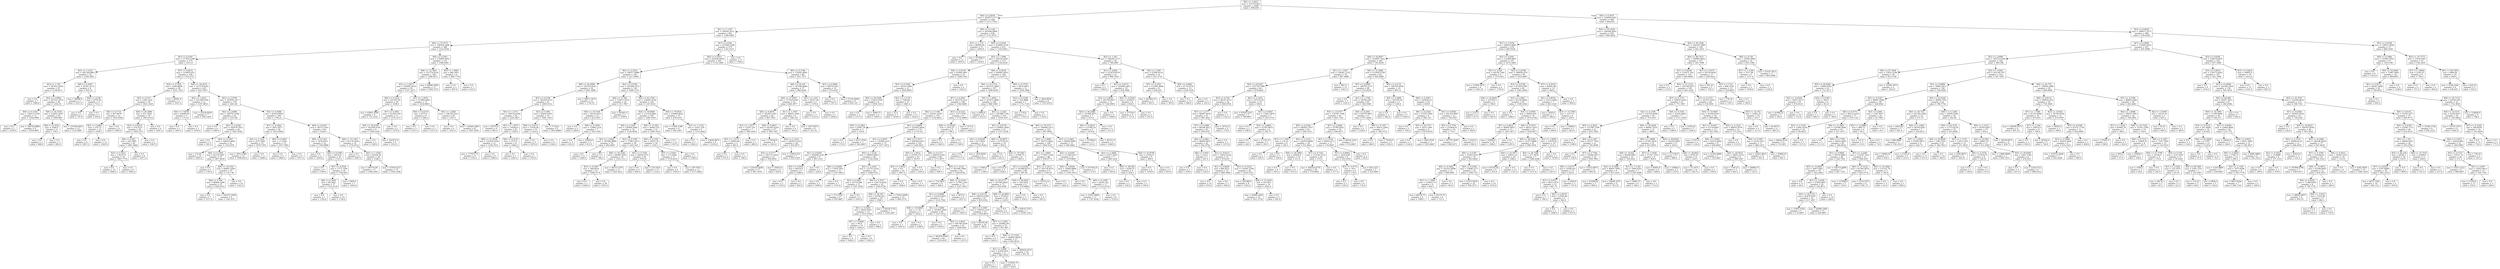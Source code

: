 digraph Tree {
node [shape=box] ;
0 [label="X[5] <= 1.8421\nmse = 332733.924\nsamples = 2000\nvalue = 996.658"] ;
1 [label="X[6] <= 0.4828\nmse = 265957.1177\nsamples = 1091\nvalue = 1273.7764"] ;
0 -> 1 [labeldistance=2.5, labelangle=45, headlabel="True"] ;
2 [label="X[1] <= 1.1197\nmse = 244591.8511\nsamples = 661\nvalue = 1366.0469"] ;
1 -> 2 ;
3 [label="X[4] <= 37.0175\nmse = 196556.3406\nsamples = 388\nvalue = 1523.4536"] ;
2 -> 3 ;
4 [label="X[3] <= 0.5281\nmse = 177952.5309\nsamples = 275\nvalue = 1611.6"] ;
3 -> 4 ;
5 [label="X[2] <= 2.1432\nmse = 281148.6863\nsamples = 55\nvalue = 1248.5091"] ;
4 -> 5 ;
6 [label="X[5] <= 1.195\nmse = 287912.0416\nsamples = 47\nvalue = 1318.8511"] ;
5 -> 6 ;
7 [label="mse = 0.0\nsamples = 7\nvalue = 1984.0"] ;
6 -> 7 ;
8 [label="X[2] <= 2.0994\nmse = 247323.3975\nsamples = 40\nvalue = 1202.45"] ;
6 -> 8 ;
9 [label="X[0] <= 0.1303\nmse = 158213.3554\nsamples = 11\nvalue = 1554.0909"] ;
8 -> 9 ;
10 [label="mse = 0.0\nsamples = 2\nvalue = 1259.0"] ;
9 -> 10 ;
11 [label="mse = 169720.8889\nsamples = 9\nvalue = 1619.6667"] ;
9 -> 11 ;
12 [label="X[8] <= 34.3559\nmse = 216431.0297\nsamples = 29\nvalue = 1069.069"] ;
8 -> 12 ;
13 [label="X[6] <= 0.2524\nmse = 3249.0\nsamples = 6\nvalue = 745.0"] ;
12 -> 13 ;
14 [label="mse = 0.0\nsamples = 3\nvalue = 688.0"] ;
13 -> 14 ;
15 [label="mse = 0.0\nsamples = 3\nvalue = 802.0"] ;
13 -> 15 ;
16 [label="mse = 237500.0643\nsamples = 23\nvalue = 1153.6087"] ;
12 -> 16 ;
17 [label="X[6] <= 0.2067\nmse = 41561.4375\nsamples = 8\nvalue = 835.25"] ;
5 -> 17 ;
18 [label="mse = 38088.0\nsamples = 3\nvalue = 1037.0"] ;
17 -> 18 ;
19 [label="X[4] <= 22.94\nmse = 4570.56\nsamples = 5\nvalue = 714.2"] ;
17 -> 19 ;
20 [label="mse = 0.0\nsamples = 2\nvalue = 797.0"] ;
19 -> 20 ;
21 [label="mse = 0.0\nsamples = 3\nvalue = 659.0"] ;
19 -> 21 ;
22 [label="X[7] <= 0.8475\nmse = 110955.052\nsamples = 220\nvalue = 1702.3727"] ;
4 -> 22 ;
23 [label="X[4] <= 27.855\nmse = 5269.8894\nsamples = 58\nvalue = 1912.7241"] ;
22 -> 23 ;
24 [label="X[3] <= 0.533\nmse = 1290.1224\nsamples = 56\nvalue = 1923.1429"] ;
23 -> 24 ;
25 [label="X[0] <= 0.1733\nmse = 807.8678\nsamples = 22\nvalue = 1953.6364"] ;
24 -> 25 ;
26 [label="X[2] <= 2.0961\nmse = 270.75\nsamples = 16\nvalue = 1938.5"] ;
25 -> 26 ;
27 [label="mse = 0.0\nsamples = 4\nvalue = 1967.0"] ;
26 -> 27 ;
28 [label="mse = 0.0\nsamples = 12\nvalue = 1929.0"] ;
26 -> 28 ;
29 [label="mse = 0.0\nsamples = 6\nvalue = 1994.0"] ;
25 -> 29 ;
30 [label="X[8] <= 28.3696\nmse = 611.1834\nsamples = 34\nvalue = 1903.4118"] ;
24 -> 30 ;
31 [label="X[3] <= 0.6219\nmse = 374.5153\nsamples = 28\nvalue = 1895.3571"] ;
30 -> 31 ;
32 [label="X[0] <= 0.261\nmse = 182.3905\nsamples = 26\nvalue = 1891.3846"] ;
31 -> 32 ;
33 [label="X[3] <= 0.5411\nmse = 130.6173\nsamples = 18\nvalue = 1897.7778"] ;
32 -> 33 ;
34 [label="mse = 0.0\nsamples = 10\nvalue = 1908.0"] ;
33 -> 34 ;
35 [label="mse = 0.0\nsamples = 8\nvalue = 1885.0"] ;
33 -> 35 ;
36 [label="mse = 0.0\nsamples = 8\nvalue = 1877.0"] ;
32 -> 36 ;
37 [label="mse = 0.0\nsamples = 2\nvalue = 1947.0"] ;
31 -> 37 ;
38 [label="mse = 0.0\nsamples = 6\nvalue = 1941.0"] ;
30 -> 38 ;
39 [label="mse = 28561.0\nsamples = 2\nvalue = 1621.0"] ;
23 -> 39 ;
40 [label="X[4] <= 18.2474\nmse = 127279.4283\nsamples = 162\nvalue = 1627.0617"] ;
22 -> 40 ;
41 [label="X[5] <= 1.3013\nmse = 231398.5764\nsamples = 12\nvalue = 1197.0833"] ;
40 -> 41 ;
42 [label="X[4] <= 7.6038\nmse = 62669.04\nsamples = 5\nvalue = 1713.6"] ;
41 -> 42 ;
43 [label="mse = 0.0\nsamples = 2\nvalue = 1407.0"] ;
42 -> 43 ;
44 [label="mse = 0.0\nsamples = 3\nvalue = 1918.0"] ;
42 -> 44 ;
45 [label="mse = 25238.6939\nsamples = 7\nvalue = 828.1429"] ;
41 -> 45 ;
46 [label="X[2] <= 2.0799\nmse = 102976.1417\nsamples = 150\nvalue = 1661.46"] ;
40 -> 46 ;
47 [label="X[2] <= 2.0089\nmse = 186755.1584\nsamples = 50\nvalue = 1507.96"] ;
46 -> 47 ;
48 [label="mse = 0.0\nsamples = 6\nvalue = 1949.0"] ;
47 -> 48 ;
49 [label="X[2] <= 2.0169\nmse = 182079.7851\nsamples = 44\nvalue = 1447.8182"] ;
47 -> 49 ;
50 [label="mse = 0.0\nsamples = 3\nvalue = 381.0"] ;
49 -> 50 ;
51 [label="X[3] <= 0.5367\nmse = 106033.6681\nsamples = 41\nvalue = 1525.878"] ;
49 -> 51 ;
52 [label="mse = 153.09\nsamples = 10\nvalue = 1892.9"] ;
51 -> 52 ;
53 [label="X[0] <= 0.1494\nmse = 82718.2497\nsamples = 31\nvalue = 1407.4839"] ;
51 -> 53 ;
54 [label="mse = 0.0\nsamples = 6\nvalue = 1783.0"] ;
53 -> 54 ;
55 [label="X[8] <= 16.2761\nmse = 60605.3504\nsamples = 25\nvalue = 1317.36"] ;
53 -> 55 ;
56 [label="X[6] <= 0.394\nmse = 86406.3289\nsamples = 15\nvalue = 1240.9333"] ;
55 -> 56 ;
57 [label="mse = 0.0\nsamples = 7\nvalue = 1217.0"] ;
56 -> 57 ;
58 [label="mse = 161072.1094\nsamples = 8\nvalue = 1261.875"] ;
56 -> 58 ;
59 [label="mse = 0.0\nsamples = 10\nvalue = 1432.0"] ;
55 -> 59 ;
60 [label="X[3] <= 0.5668\nmse = 43414.9459\nsamples = 100\nvalue = 1738.21"] ;
46 -> 60 ;
61 [label="X[7] <= 4.1082\nmse = 3653.2677\nsamples = 36\nvalue = 1913.6944"] ;
60 -> 61 ;
62 [label="X[2] <= 2.1432\nmse = 2515.5841\nsamples = 23\nvalue = 1879.7391"] ;
61 -> 62 ;
63 [label="mse = 3051.6389\nsamples = 12\nvalue = 1908.8333"] ;
62 -> 63 ;
64 [label="mse = 0.0\nsamples = 11\nvalue = 1848.0"] ;
62 -> 64 ;
65 [label="X[0] <= 0.2097\nmse = 17.2544\nsamples = 13\nvalue = 1973.7692"] ;
61 -> 65 ;
66 [label="mse = 0.0\nsamples = 4\nvalue = 1980.0"] ;
65 -> 66 ;
67 [label="mse = 0.0\nsamples = 9\nvalue = 1971.0"] ;
65 -> 67 ;
68 [label="X[6] <= 0.4247\nmse = 38715.1563\nsamples = 64\nvalue = 1639.5"] ;
60 -> 68 ;
69 [label="X[0] <= 0.1193\nmse = 7678.6553\nsamples = 32\nvalue = 1704.9688"] ;
68 -> 69 ;
70 [label="mse = 0.0\nsamples = 2\nvalue = 1430.0"] ;
69 -> 70 ;
71 [label="X[6] <= 0.0386\nmse = 2814.01\nsamples = 30\nvalue = 1723.3"] ;
69 -> 71 ;
72 [label="mse = 0.0\nsamples = 6\nvalue = 1798.0"] ;
71 -> 72 ;
73 [label="X[7] <= 4.4762\nmse = 1773.7344\nsamples = 24\nvalue = 1704.625"] ;
71 -> 73 ;
74 [label="X[0] <= 0.1602\nmse = 98.2422\nsamples = 17\nvalue = 1723.4118"] ;
73 -> 74 ;
75 [label="mse = 0.0\nsamples = 3\nvalue = 1702.0"] ;
74 -> 75 ;
76 [label="mse = 0.0\nsamples = 14\nvalue = 1728.0"] ;
74 -> 76 ;
77 [label="mse = 2904.0\nsamples = 7\nvalue = 1659.0"] ;
73 -> 77 ;
78 [label="X[8] <= 12.1367\nmse = 61179.3428\nsamples = 32\nvalue = 1574.0312"] ;
68 -> 78 ;
79 [label="mse = 0.0\nsamples = 2\nvalue = 1687.0"] ;
78 -> 79 ;
80 [label="X[5] <= 1.2549\nmse = 64350.45\nsamples = 30\nvalue = 1566.5"] ;
78 -> 80 ;
81 [label="mse = 100774.09\nsamples = 17\nvalue = 1584.2941"] ;
80 -> 81 ;
82 [label="mse = 15764.0237\nsamples = 13\nvalue = 1543.2308"] ;
80 -> 82 ;
83 [label="X[0] <= 0.2363\nmse = 176905.4032\nsamples = 113\nvalue = 1308.9381"] ;
3 -> 83 ;
84 [label="X[8] <= 32.7801\nmse = 151178.8128\nsamples = 104\nvalue = 1366.0673"] ;
83 -> 84 ;
85 [label="X[1] <= 1.0072\nmse = 155685.2614\nsamples = 93\nvalue = 1337.2473"] ;
84 -> 85 ;
86 [label="X[0] <= 0.1224\nmse = 143763.29\nsamples = 20\nvalue = 1038.9"] ;
85 -> 86 ;
87 [label="mse = 42891.9506\nsamples = 9\nvalue = 751.2222"] ;
86 -> 87 ;
88 [label="X[7] <= 4.3961\nmse = 103182.562\nsamples = 11\nvalue = 1274.2727"] ;
86 -> 88 ;
89 [label="X[4] <= 59.4194\nmse = 102358.9136\nsamples = 9\nvalue = 1208.5556"] ;
88 -> 89 ;
90 [label="mse = 0.0\nsamples = 5\nvalue = 1365.0"] ;
89 -> 90 ;
91 [label="mse = 161472.0\nsamples = 4\nvalue = 1013.0"] ;
89 -> 91 ;
92 [label="mse = 0.0\nsamples = 2\nvalue = 1570.0"] ;
88 -> 92 ;
93 [label="X[1] <= 1.0674\nmse = 127883.6847\nsamples = 73\nvalue = 1418.9863"] ;
85 -> 93 ;
94 [label="X[6] <= 0.4119\nmse = 9375.0\nsamples = 8\nvalue = 1596.0"] ;
93 -> 94 ;
95 [label="mse = 0.0\nsamples = 5\nvalue = 1671.0"] ;
94 -> 95 ;
96 [label="mse = 0.0\nsamples = 3\nvalue = 1471.0"] ;
94 -> 96 ;
97 [label="X[5] <= 1.2065\nmse = 138138.2523\nsamples = 65\nvalue = 1397.2"] ;
93 -> 97 ;
98 [label="mse = 0.0\nsamples = 4\nvalue = 1241.0"] ;
97 -> 98 ;
99 [label="mse = 145491.6893\nsamples = 61\nvalue = 1407.4426"] ;
97 -> 99 ;
100 [label="mse = 46686.3802\nsamples = 11\nvalue = 1609.7273"] ;
84 -> 100 ;
101 [label="X[5] <= 1.0965\nmse = 664.3951\nsamples = 9\nvalue = 648.7778"] ;
83 -> 101 ;
102 [label="mse = 0.0\nsamples = 2\nvalue = 697.0"] ;
101 -> 102 ;
103 [label="mse = 0.0\nsamples = 7\nvalue = 635.0"] ;
101 -> 103 ;
104 [label="X[7] <= 4.824\nmse = 227600.3248\nsamples = 273\nvalue = 1142.3333"] ;
2 -> 104 ;
105 [label="X[0] <= 0.2015\nmse = 220140.0504\nsamples = 262\nvalue = 1116.1489"] ;
104 -> 105 ;
106 [label="X[2] <= 2.1432\nmse = 196577.6886\nsamples = 193\nvalue = 1217.8083"] ;
105 -> 106 ;
107 [label="X[8] <= 26.3098\nmse = 163150.8141\nsamples = 59\nvalue = 1487.3898"] ;
106 -> 107 ;
108 [label="X[3] <= 0.5338\nmse = 162505.0131\nsamples = 47\nvalue = 1409.5532"] ;
107 -> 108 ;
109 [label="X[5] <= 1.3173\nmse = 149136.9184\nsamples = 28\nvalue = 1225.2857"] ;
108 -> 109 ;
110 [label="mse = 29575.0\nsamples = 8\nvalue = 891.0"] ;
109 -> 110 ;
111 [label="X[1] <= 1.1975\nmse = 134383.4\nsamples = 20\nvalue = 1359.0"] ;
109 -> 111 ;
112 [label="X[8] <= 21.2634\nmse = 121054.5556\nsamples = 12\nvalue = 1158.3333"] ;
111 -> 112 ;
113 [label="mse = 177871.75\nsamples = 8\nvalue = 1193.5"] ;
112 -> 113 ;
114 [label="mse = 0.0\nsamples = 4\nvalue = 1088.0"] ;
112 -> 114 ;
115 [label="X[6] <= 0.2135\nmse = 3375.0\nsamples = 8\nvalue = 1660.0"] ;
111 -> 115 ;
116 [label="mse = 0.0\nsamples = 3\nvalue = 1585.0"] ;
115 -> 116 ;
117 [label="mse = 0.0\nsamples = 5\nvalue = 1705.0"] ;
115 -> 117 ;
118 [label="X[3] <= 0.598\nmse = 58426.6205\nsamples = 19\nvalue = 1681.1053"] ;
108 -> 118 ;
119 [label="X[6] <= 0.0113\nmse = 71024.64\nsamples = 10\nvalue = 1543.6"] ;
118 -> 119 ;
120 [label="mse = 0.0\nsamples = 4\nvalue = 1870.0"] ;
119 -> 120 ;
121 [label="mse = 0.0\nsamples = 6\nvalue = 1326.0"] ;
119 -> 121 ;
122 [label="mse = 77.4321\nsamples = 9\nvalue = 1833.8889"] ;
118 -> 122 ;
123 [label="mse = 49011.1875\nsamples = 12\nvalue = 1792.25"] ;
107 -> 123 ;
124 [label="X[2] <= 2.9748\nmse = 165208.3233\nsamples = 134\nvalue = 1099.1119"] ;
106 -> 124 ;
125 [label="X[8] <= 17.402\nmse = 116071.0255\nsamples = 14\nvalue = 511.7857"] ;
124 -> 125 ;
126 [label="X[4] <= 19.1558\nmse = 18134.2431\nsamples = 12\nvalue = 413.9167"] ;
125 -> 126 ;
127 [label="mse = 0.0\nsamples = 5\nvalue = 289.0"] ;
126 -> 127 ;
128 [label="X[6] <= 0.1839\nmse = 11980.1224\nsamples = 7\nvalue = 503.1429"] ;
126 -> 128 ;
129 [label="mse = 0.0\nsamples = 5\nvalue = 452.0"] ;
128 -> 129 ;
130 [label="mse = 19044.0\nsamples = 2\nvalue = 631.0"] ;
128 -> 130 ;
131 [label="mse = 301401.0\nsamples = 2\nvalue = 1099.0"] ;
125 -> 131 ;
132 [label="X[4] <= 61.3536\nmse = 126001.4156\nsamples = 120\nvalue = 1167.6333"] ;
124 -> 132 ;
133 [label="X[4] <= 39.8009\nmse = 111518.2881\nsamples = 105\nvalue = 1209.1619"] ;
132 -> 133 ;
134 [label="X[0] <= 0.1501\nmse = 120959.5992\nsamples = 74\nvalue = 1128.9054"] ;
133 -> 134 ;
135 [label="X[5] <= 1.0302\nmse = 187400.8889\nsamples = 18\nvalue = 902.6667"] ;
134 -> 135 ;
136 [label="mse = 0.0\nsamples = 11\nvalue = 1248.0"] ;
135 -> 136 ;
137 [label="mse = 0.0\nsamples = 7\nvalue = 360.0"] ;
135 -> 137 ;
138 [label="X[2] <= 4.5789\nmse = 77863.3415\nsamples = 56\nvalue = 1201.625"] ;
134 -> 138 ;
139 [label="X[8] <= 30.3184\nmse = 64568.7654\nsamples = 36\nvalue = 1325.1111"] ;
138 -> 139 ;
140 [label="X[3] <= 0.5367\nmse = 306.6919\nsamples = 23\nvalue = 1494.2174"] ;
139 -> 140 ;
141 [label="mse = 0.0\nsamples = 3\nvalue = 1449.0"] ;
140 -> 141 ;
142 [label="mse = 0.0\nsamples = 20\nvalue = 1501.0"] ;
140 -> 142 ;
143 [label="mse = 38155.1479\nsamples = 13\nvalue = 1025.9231"] ;
139 -> 143 ;
144 [label="X[2] <= 5.7356\nmse = 24939.5275\nsamples = 20\nvalue = 979.35"] ;
138 -> 144 ;
145 [label="mse = 0.0\nsamples = 9\nvalue = 805.0"] ;
144 -> 145 ;
146 [label="mse = 124.5455\nsamples = 11\nvalue = 1122.0"] ;
144 -> 146 ;
147 [label="X[8] <= 17.402\nmse = 36902.514\nsamples = 31\nvalue = 1400.7419"] ;
133 -> 147 ;
148 [label="X[0] <= 0.1501\nmse = 18251.91\nsamples = 20\nvalue = 1518.3"] ;
147 -> 148 ;
149 [label="X[5] <= 1.0302\nmse = 173.4394\nsamples = 17\nvalue = 1574.8235"] ;
148 -> 149 ;
150 [label="mse = 0.0\nsamples = 4\nvalue = 1565.0"] ;
149 -> 150 ;
151 [label="mse = 187.9763\nsamples = 13\nvalue = 1577.8462"] ;
149 -> 151 ;
152 [label="mse = 0.0\nsamples = 3\nvalue = 1198.0"] ;
148 -> 152 ;
153 [label="mse = 0.0\nsamples = 11\nvalue = 1187.0"] ;
147 -> 153 ;
154 [label="X[4] <= 79.6024\nmse = 130804.4622\nsamples = 15\nvalue = 876.9333"] ;
132 -> 154 ;
155 [label="mse = 17460.1389\nsamples = 6\nvalue = 462.1667"] ;
154 -> 155 ;
156 [label="X[1] <= 1.1318\nmse = 15221.358\nsamples = 9\nvalue = 1153.4444"] ;
154 -> 156 ;
157 [label="mse = 0.0\nsamples = 5\nvalue = 1092.0"] ;
156 -> 157 ;
158 [label="mse = 23629.6875\nsamples = 4\nvalue = 1230.25"] ;
156 -> 158 ;
159 [label="X[0] <= 0.3748\nmse = 176283.4081\nsamples = 69\nvalue = 831.7971"] ;
105 -> 159 ;
160 [label="X[8] <= 18.316\nmse = 187546.8464\nsamples = 57\nvalue = 886.8246"] ;
159 -> 160 ;
161 [label="X[4] <= 37.0055\nmse = 177420.6361\nsamples = 52\nvalue = 840.3077"] ;
160 -> 161 ;
162 [label="X[6] <= 0.4076\nmse = 182205.5263\nsamples = 44\nvalue = 893.7955"] ;
161 -> 162 ;
163 [label="X[1] <= 1.1977\nmse = 72247.551\nsamples = 7\nvalue = 598.1429"] ;
162 -> 163 ;
164 [label="X[5] <= 1.2172\nmse = 55065.84\nsamples = 5\nvalue = 483.4"] ;
163 -> 164 ;
165 [label="mse = 0.0\nsamples = 3\nvalue = 675.0"] ;
164 -> 165 ;
166 [label="mse = 0.0\nsamples = 2\nvalue = 196.0"] ;
164 -> 166 ;
167 [label="mse = 0.0\nsamples = 2\nvalue = 885.0"] ;
163 -> 167 ;
168 [label="X[8] <= 9.9657\nmse = 183342.6297\nsamples = 37\nvalue = 949.7297"] ;
162 -> 168 ;
169 [label="mse = 170528.0\nsamples = 9\nvalue = 1052.0"] ;
168 -> 169 ;
170 [label="X[2] <= 2.1432\nmse = 183019.1224\nsamples = 28\nvalue = 916.8571"] ;
168 -> 170 ;
171 [label="X[3] <= 0.5177\nmse = 185172.1814\nsamples = 21\nvalue = 939.0952"] ;
170 -> 171 ;
172 [label="mse = 216163.4048\nsamples = 17\nvalue = 967.3529"] ;
171 -> 172 ;
173 [label="mse = 35643.0\nsamples = 4\nvalue = 819.0"] ;
171 -> 173 ;
174 [label="mse = 170625.551\nsamples = 7\nvalue = 850.1429"] ;
170 -> 174 ;
175 [label="X[1] <= 1.1957\nmse = 48825.1094\nsamples = 8\nvalue = 546.125"] ;
161 -> 175 ;
176 [label="mse = 0.0\nsamples = 4\nvalue = 765.0"] ;
175 -> 176 ;
177 [label="mse = 1837.6875\nsamples = 4\nvalue = 327.25"] ;
175 -> 177 ;
178 [label="X[1] <= 1.163\nmse = 36317.04\nsamples = 5\nvalue = 1370.6"] ;
160 -> 178 ;
179 [label="mse = 0.0\nsamples = 3\nvalue = 1215.0"] ;
178 -> 179 ;
180 [label="mse = 0.0\nsamples = 2\nvalue = 1604.0"] ;
178 -> 180 ;
181 [label="X[3] <= 0.5898\nmse = 40079.2431\nsamples = 12\nvalue = 570.4167"] ;
159 -> 181 ;
182 [label="mse = 0.0\nsamples = 4\nvalue = 507.0"] ;
181 -> 182 ;
183 [label="mse = 57102.6094\nsamples = 8\nvalue = 602.125"] ;
181 -> 183 ;
184 [label="mse = 0.0\nsamples = 11\nvalue = 1766.0"] ;
104 -> 184 ;
185 [label="X[0] <= 0.1144\nmse = 265594.0868\nsamples = 430\nvalue = 1131.9372"] ;
1 -> 185 ;
186 [label="X[1] <= 1.112\nmse = 86990.56\nsamples = 15\nvalue = 1850.8"] ;
185 -> 186 ;
187 [label="mse = 0.0\nsamples = 12\nvalue = 1955.0"] ;
186 -> 187 ;
188 [label="mse = 217800.0\nsamples = 3\nvalue = 1434.0"] ;
186 -> 188 ;
189 [label="X[0] <= 0.4244\nmse = 252696.3136\nsamples = 415\nvalue = 1105.9542"] ;
185 -> 189 ;
190 [label="X[5] <= 1.1896\nmse = 244336.3852\nsamples = 373\nvalue = 1144.8338"] ;
189 -> 190 ;
191 [label="X[6] <= 0.8139\nmse = 43564.3667\nsamples = 23\nvalue = 1568.7391"] ;
190 -> 191 ;
192 [label="X[3] <= 0.5185\nmse = 16533.1066\nsamples = 21\nvalue = 1620.8095"] ;
191 -> 192 ;
193 [label="X[4] <= 36.3208\nmse = 21616.5556\nsamples = 6\nvalue = 1509.3333"] ;
192 -> 193 ;
194 [label="mse = 0.0\nsamples = 2\nvalue = 1317.0"] ;
193 -> 194 ;
195 [label="mse = 4680.75\nsamples = 4\nvalue = 1605.5"] ;
193 -> 195 ;
196 [label="X[1] <= 1.1135\nmse = 7540.64\nsamples = 15\nvalue = 1665.4"] ;
192 -> 196 ;
197 [label="mse = 32.0\nsamples = 3\nvalue = 1839.0"] ;
196 -> 197 ;
198 [label="mse = 0.0\nsamples = 12\nvalue = 1622.0"] ;
196 -> 198 ;
199 [label="mse = 0.0\nsamples = 2\nvalue = 1022.0"] ;
191 -> 199 ;
200 [label="X[0] <= 0.2638\nmse = 244945.4052\nsamples = 350\nvalue = 1116.9771"] ;
190 -> 200 ;
201 [label="X[4] <= 31.2714\nmse = 243151.2008\nsamples = 337\nvalue = 1096.8249"] ;
200 -> 201 ;
202 [label="X[7] <= 4.1061\nmse = 243278.1321\nsamples = 188\nvalue = 1182.6489"] ;
201 -> 202 ;
203 [label="X[4] <= 17.546\nmse = 239251.4355\nsamples = 179\nvalue = 1154.9832"] ;
202 -> 203 ;
204 [label="X[0] <= 0.1842\nmse = 22947.36\nsamples = 5\nvalue = 335.8"] ;
203 -> 204 ;
205 [label="mse = 0.0\nsamples = 2\nvalue = 174.0"] ;
204 -> 205 ;
206 [label="mse = 9157.5556\nsamples = 3\nvalue = 443.6667"] ;
204 -> 206 ;
207 [label="X[1] <= 0.8495\nmse = 225629.5828\nsamples = 174\nvalue = 1178.523"] ;
203 -> 207 ;
208 [label="X[1] <= 0.8307\nmse = 116494.1433\nsamples = 72\nvalue = 1077.3472"] ;
207 -> 208 ;
209 [label="X[1] <= 0.8293\nmse = 205848.2222\nsamples = 6\nvalue = 801.3333"] ;
208 -> 209 ;
210 [label="X[3] <= 0.5834\nmse = 60516.0\nsamples = 4\nvalue = 1089.0"] ;
209 -> 210 ;
211 [label="mse = 0.0\nsamples = 2\nvalue = 1335.0"] ;
210 -> 211 ;
212 [label="mse = 0.0\nsamples = 2\nvalue = 843.0"] ;
210 -> 212 ;
213 [label="mse = 0.0\nsamples = 2\nvalue = 226.0"] ;
209 -> 213 ;
214 [label="X[5] <= 1.2124\nmse = 100815.6403\nsamples = 66\nvalue = 1102.4394"] ;
208 -> 214 ;
215 [label="X[6] <= 0.6488\nmse = 17850.2431\nsamples = 12\nvalue = 1257.0833"] ;
214 -> 215 ;
216 [label="mse = 0.0\nsamples = 5\nvalue = 1099.0"] ;
215 -> 216 ;
217 [label="mse = 0.0\nsamples = 7\nvalue = 1370.0"] ;
215 -> 217 ;
218 [label="X[2] <= 2.1055\nmse = 112757.0316\nsamples = 54\nvalue = 1068.0741"] ;
214 -> 218 ;
219 [label="X[3] <= 0.485\nmse = 55735.686\nsamples = 11\nvalue = 1167.3636"] ;
218 -> 219 ;
220 [label="mse = 773.5556\nsamples = 6\nvalue = 952.6667"] ;
219 -> 220 ;
221 [label="mse = 0.0\nsamples = 5\nvalue = 1425.0"] ;
219 -> 221 ;
222 [label="X[6] <= 0.7673\nmse = 124176.8242\nsamples = 43\nvalue = 1042.6744"] ;
218 -> 222 ;
223 [label="X[4] <= 30.397\nmse = 62782.89\nsamples = 20\nvalue = 1096.1"] ;
222 -> 223 ;
224 [label="X[3] <= 0.5283\nmse = 4618.2249\nsamples = 13\nvalue = 1013.0769"] ;
223 -> 224 ;
225 [label="X[7] <= 0.9484\nmse = 96.0\nsamples = 10\nvalue = 1050.0"] ;
224 -> 225 ;
226 [label="mse = 0.0\nsamples = 4\nvalue = 1062.0"] ;
225 -> 226 ;
227 [label="mse = 0.0\nsamples = 6\nvalue = 1042.0"] ;
225 -> 227 ;
228 [label="mse = 0.0\nsamples = 3\nvalue = 890.0"] ;
224 -> 228 ;
229 [label="mse = 134228.7755\nsamples = 7\nvalue = 1250.2857"] ;
223 -> 229 ;
230 [label="mse = 172922.6049\nsamples = 23\nvalue = 996.2174"] ;
222 -> 230 ;
231 [label="X[6] <= 0.7673\nmse = 290340.0161\nsamples = 102\nvalue = 1249.9412"] ;
207 -> 231 ;
232 [label="X[5] <= 1.3013\nmse = 31059.375\nsamples = 16\nvalue = 1670.5"] ;
231 -> 232 ;
233 [label="X[3] <= 0.4932\nmse = 9.0\nsamples = 10\nvalue = 1807.0"] ;
232 -> 233 ;
234 [label="mse = 0.0\nsamples = 5\nvalue = 1804.0"] ;
233 -> 234 ;
235 [label="mse = 0.0\nsamples = 5\nvalue = 1810.0"] ;
233 -> 235 ;
236 [label="mse = 0.0\nsamples = 6\nvalue = 1443.0"] ;
232 -> 236 ;
237 [label="X[0] <= 0.1317\nmse = 299550.2342\nsamples = 86\nvalue = 1171.6977"] ;
231 -> 237 ;
238 [label="mse = 0.0\nsamples = 5\nvalue = 699.0"] ;
237 -> 238 ;
239 [label="X[5] <= 1.2134\nmse = 303396.7996\nsamples = 81\nvalue = 1200.8765"] ;
237 -> 239 ;
240 [label="mse = 714.5833\nsamples = 6\nvalue = 866.5"] ;
239 -> 240 ;
241 [label="X[8] <= 22.0345\nmse = 317951.194\nsamples = 75\nvalue = 1227.6267"] ;
239 -> 241 ;
242 [label="X[1] <= 0.9466\nmse = 332525.8421\nsamples = 71\nvalue = 1214.7042"] ;
241 -> 242 ;
243 [label="X[8] <= 19.0068\nmse = 11.76\nsamples = 5\nvalue = 1052.2"] ;
242 -> 243 ;
244 [label="mse = 0.0\nsamples = 3\nvalue = 1055.0"] ;
243 -> 244 ;
245 [label="mse = 0.0\nsamples = 2\nvalue = 1048.0"] ;
243 -> 245 ;
246 [label="X[1] <= 1.0468\nmse = 355564.1664\nsamples = 66\nvalue = 1227.0152"] ;
242 -> 246 ;
247 [label="mse = 0.0\nsamples = 3\nvalue = 1595.0"] ;
246 -> 247 ;
248 [label="X[2] <= 3.0432\nmse = 365740.5039\nsamples = 63\nvalue = 1209.4921"] ;
246 -> 248 ;
249 [label="mse = 383476.0364\nsamples = 60\nvalue = 1214.6167"] ;
248 -> 249 ;
250 [label="mse = 0.0\nsamples = 3\nvalue = 1107.0"] ;
248 -> 250 ;
251 [label="mse = 3675.0\nsamples = 4\nvalue = 1457.0"] ;
241 -> 251 ;
252 [label="X[3] <= 0.5141\nmse = 5377.8765\nsamples = 9\nvalue = 1732.8889"] ;
202 -> 252 ;
253 [label="X[8] <= 23.2926\nmse = 2352.25\nsamples = 4\nvalue = 1796.5"] ;
252 -> 253 ;
254 [label="mse = 0.0\nsamples = 2\nvalue = 1845.0"] ;
253 -> 254 ;
255 [label="mse = 0.0\nsamples = 2\nvalue = 1748.0"] ;
253 -> 255 ;
256 [label="mse = 1971.6\nsamples = 5\nvalue = 1682.0"] ;
252 -> 256 ;
257 [label="X[5] <= 1.2052\nmse = 221971.0406\nsamples = 149\nvalue = 988.5369"] ;
201 -> 257 ;
258 [label="mse = 6480.0\nsamples = 6\nvalue = 255.0"] ;
257 -> 258 ;
259 [label="X[5] <= 1.2241\nmse = 207488.7192\nsamples = 143\nvalue = 1019.3147"] ;
257 -> 259 ;
260 [label="X[1] <= 0.8778\nmse = 239663.5828\nsamples = 21\nvalue = 1317.5238"] ;
259 -> 260 ;
261 [label="X[1] <= 0.8528\nmse = 917.6033\nsamples = 11\nvalue = 1703.8182"] ;
260 -> 261 ;
262 [label="mse = 0.0\nsamples = 5\nvalue = 1717.0"] ;
261 -> 262 ;
263 [label="mse = 1416.8056\nsamples = 6\nvalue = 1692.8333"] ;
261 -> 263 ;
264 [label="X[8] <= 35.6875\nmse = 157578.24\nsamples = 10\nvalue = 892.6"] ;
260 -> 264 ;
265 [label="mse = 0.0\nsamples = 2\nvalue = 201.0"] ;
264 -> 265 ;
266 [label="X[4] <= 79.1947\nmse = 47500.75\nsamples = 8\nvalue = 1065.5"] ;
264 -> 266 ;
267 [label="mse = 1600.0\nsamples = 5\nvalue = 1190.0"] ;
266 -> 267 ;
268 [label="mse = 55112.0\nsamples = 3\nvalue = 858.0"] ;
266 -> 268 ;
269 [label="X[4] <= 79.5271\nmse = 184008.1473\nsamples = 122\nvalue = 967.9836"] ;
259 -> 269 ;
270 [label="X[2] <= 2.3068\nmse = 182713.0442\nsamples = 109\nvalue = 1004.6147"] ;
269 -> 270 ;
271 [label="X[1] <= 1.0801\nmse = 177407.1358\nsamples = 88\nvalue = 938.9773"] ;
270 -> 271 ;
272 [label="X[1] <= 0.9168\nmse = 161968.8275\nsamples = 80\nvalue = 897.85"] ;
271 -> 272 ;
273 [label="X[8] <= 20.0771\nmse = 167185.9829\nsamples = 71\nvalue = 939.2958"] ;
272 -> 273 ;
274 [label="X[8] <= 8.0114\nmse = 168210.5269\nsamples = 55\nvalue = 855.0182"] ;
273 -> 274 ;
275 [label="mse = 0.0\nsamples = 2\nvalue = 1495.0"] ;
274 -> 275 ;
276 [label="X[0] <= 0.1687\nmse = 158519.1335\nsamples = 53\nvalue = 830.8679"] ;
274 -> 276 ;
277 [label="mse = 82535.94\nsamples = 20\nvalue = 786.6"] ;
276 -> 277 ;
278 [label="X[7] <= 2.2561\nmse = 202662.09\nsamples = 33\nvalue = 857.697"] ;
276 -> 278 ;
279 [label="mse = 0.0\nsamples = 6\nvalue = 920.0"] ;
278 -> 279 ;
280 [label="X[8] <= 13.7259\nmse = 246643.8299\nsamples = 27\nvalue = 843.8519"] ;
278 -> 280 ;
281 [label="X[1] <= 0.869\nmse = 43934.876\nsamples = 11\nvalue = 862.1818"] ;
280 -> 281 ;
282 [label="mse = 0.0\nsamples = 7\nvalue = 830.0"] ;
281 -> 282 ;
283 [label="mse = 115836.75\nsamples = 4\nvalue = 918.5"] ;
281 -> 283 ;
284 [label="mse = 385616.4375\nsamples = 16\nvalue = 831.25"] ;
280 -> 284 ;
285 [label="X[8] <= 24.0961\nmse = 55320.0\nsamples = 16\nvalue = 1229.0"] ;
273 -> 285 ;
286 [label="mse = 0.0\nsamples = 9\nvalue = 1377.0"] ;
285 -> 286 ;
287 [label="mse = 62074.7755\nsamples = 7\nvalue = 1038.7143"] ;
285 -> 287 ;
288 [label="X[4] <= 50.6593\nmse = 356.5432\nsamples = 9\nvalue = 570.8889"] ;
272 -> 288 ;
289 [label="mse = 0.0\nsamples = 5\nvalue = 554.0"] ;
288 -> 289 ;
290 [label="mse = 0.0\nsamples = 4\nvalue = 592.0"] ;
288 -> 290 ;
291 [label="X[5] <= 1.3013\nmse = 145730.4375\nsamples = 8\nvalue = 1350.25"] ;
271 -> 291 ;
292 [label="mse = 376712.0\nsamples = 3\nvalue = 1264.0"] ;
291 -> 292 ;
293 [label="mse = 0.0\nsamples = 5\nvalue = 1402.0"] ;
291 -> 293 ;
294 [label="X[2] <= 4.0292\nmse = 111240.0317\nsamples = 21\nvalue = 1279.6667"] ;
270 -> 294 ;
295 [label="X[6] <= 0.6504\nmse = 35809.9889\nsamples = 19\nvalue = 1354.1053"] ;
294 -> 295 ;
296 [label="mse = 0.0\nsamples = 2\nvalue = 1700.0"] ;
295 -> 296 ;
297 [label="X[0] <= 0.1687\nmse = 24291.301\nsamples = 17\nvalue = 1313.4118"] ;
295 -> 297 ;
298 [label="mse = 31953.9669\nsamples = 11\nvalue = 1357.8182"] ;
297 -> 298 ;
299 [label="mse = 0.0\nsamples = 6\nvalue = 1232.0"] ;
297 -> 299 ;
300 [label="mse = 275100.25\nsamples = 2\nvalue = 572.5"] ;
294 -> 300 ;
301 [label="X[7] <= 2.2483\nmse = 89282.8994\nsamples = 13\nvalue = 660.8462"] ;
269 -> 301 ;
302 [label="X[2] <= 2.3068\nmse = 47417.8367\nsamples = 7\nvalue = 448.1429"] ;
301 -> 302 ;
303 [label="mse = 0.0\nsamples = 3\nvalue = 693.0"] ;
302 -> 303 ;
304 [label="X[4] <= 89.565\nmse = 4290.25\nsamples = 4\nvalue = 264.5"] ;
302 -> 304 ;
305 [label="mse = 0.0\nsamples = 2\nvalue = 330.0"] ;
304 -> 305 ;
306 [label="mse = 0.0\nsamples = 2\nvalue = 199.0"] ;
304 -> 306 ;
307 [label="X[8] <= 35.8784\nmse = 23762.0\nsamples = 6\nvalue = 909.0"] ;
301 -> 307 ;
308 [label="mse = 0.0\nsamples = 4\nvalue = 1018.0"] ;
307 -> 308 ;
309 [label="mse = 0.0\nsamples = 2\nvalue = 691.0"] ;
307 -> 309 ;
310 [label="X[0] <= 0.3755\nmse = 8019.4675\nsamples = 13\nvalue = 1639.3846"] ;
200 -> 310 ;
311 [label="X[3] <= 0.5108\nmse = 754.4898\nsamples = 7\nvalue = 1712.7143"] ;
310 -> 311 ;
312 [label="mse = 576.0\nsamples = 5\nvalue = 1701.0"] ;
311 -> 312 ;
313 [label="mse = 0.0\nsamples = 2\nvalue = 1742.0"] ;
311 -> 313 ;
314 [label="mse = 2902.8056\nsamples = 6\nvalue = 1553.8333"] ;
310 -> 314 ;
315 [label="X[5] <= 1.243\nmse = 194292.3175\nsamples = 42\nvalue = 760.6667"] ;
189 -> 315 ;
316 [label="X[1] <= 0.884\nmse = 221870.6576\nsamples = 21\nvalue = 999.7619"] ;
315 -> 316 ;
317 [label="mse = 0.0\nsamples = 2\nvalue = 1583.0"] ;
316 -> 317 ;
318 [label="X[3] <= 0.6373\nmse = 205649.2853\nsamples = 19\nvalue = 938.3684"] ;
316 -> 318 ;
319 [label="X[2] <= 3.8003\nmse = 202756.9917\nsamples = 11\nvalue = 1164.0909"] ;
318 -> 319 ;
320 [label="X[4] <= 56.3488\nmse = 147990.8571\nsamples = 7\nvalue = 915.0"] ;
319 -> 320 ;
321 [label="X[0] <= 0.5618\nmse = 115786.24\nsamples = 5\nvalue = 1076.6"] ;
320 -> 321 ;
322 [label="mse = 127008.0\nsamples = 3\nvalue = 1101.0"] ;
321 -> 322 ;
323 [label="mse = 96721.0\nsamples = 2\nvalue = 1040.0"] ;
321 -> 323 ;
324 [label="mse = 0.0\nsamples = 2\nvalue = 511.0"] ;
320 -> 324 ;
325 [label="mse = 0.0\nsamples = 4\nvalue = 1600.0"] ;
319 -> 325 ;
326 [label="X[2] <= 4.9326\nmse = 43240.5\nsamples = 8\nvalue = 628.0"] ;
318 -> 326 ;
327 [label="mse = 27378.0\nsamples = 6\nvalue = 715.0"] ;
326 -> 327 ;
328 [label="mse = 0.0\nsamples = 2\nvalue = 367.0"] ;
326 -> 328 ;
329 [label="X[2] <= 2.309\nmse = 52380.9116\nsamples = 21\nvalue = 521.5714"] ;
315 -> 329 ;
330 [label="X[7] <= 4.3701\nmse = 112585.9844\nsamples = 8\nvalue = 624.625"] ;
329 -> 330 ;
331 [label="mse = 407682.25\nsamples = 2\nvalue = 803.5"] ;
330 -> 331 ;
332 [label="mse = 0.0\nsamples = 6\nvalue = 565.0"] ;
330 -> 332 ;
333 [label="X[0] <= 0.6841\nmse = 4774.4379\nsamples = 13\nvalue = 458.1538"] ;
329 -> 333 ;
334 [label="mse = 0.0\nsamples = 10\nvalue = 496.0"] ;
333 -> 334 ;
335 [label="mse = 0.0\nsamples = 3\nvalue = 332.0"] ;
333 -> 335 ;
336 [label="X[0] <= 0.3037\nmse = 210085.6383\nsamples = 909\nvalue = 664.055"] ;
0 -> 336 [labeldistance=2.5, labelangle=-45, headlabel="False"] ;
337 [label="X[4] <= 42.1836\nmse = 196168.2043\nsamples = 425\nvalue = 806.4424"] ;
336 -> 337 ;
338 [label="X[7] <= 3.5354\nmse = 200676.4881\nsamples = 276\nvalue = 895.0326"] ;
337 -> 338 ;
339 [label="X[8] <= 16.6607\nmse = 216991.7422\nsamples = 169\nvalue = 781.6036"] ;
338 -> 339 ;
340 [label="X[1] <= 1.1567\nmse = 158281.7235\nsamples = 76\nvalue = 967.4868"] ;
339 -> 340 ;
341 [label="X[4] <= 19.0227\nmse = 135738.7986\nsamples = 64\nvalue = 876.8281"] ;
340 -> 341 ;
342 [label="X[3] <= 0.576\nmse = 89147.6313\nsamples = 54\nvalue = 966.8704"] ;
341 -> 342 ;
343 [label="X[7] <= 1.2177\nmse = 86087.9639\nsamples = 51\nvalue = 945.3922"] ;
342 -> 343 ;
344 [label="X[7] <= 0.1868\nmse = 89108.3612\nsamples = 47\nvalue = 959.9787"] ;
343 -> 344 ;
345 [label="X[4] <= 4.2891\nmse = 86495.9637\nsamples = 42\nvalue = 922.4762"] ;
344 -> 345 ;
346 [label="X[6] <= 0.093\nmse = 216.0\nsamples = 5\nvalue = 541.0"] ;
345 -> 346 ;
347 [label="mse = 0.0\nsamples = 2\nvalue = 559.0"] ;
346 -> 347 ;
348 [label="mse = 0.0\nsamples = 3\nvalue = 529.0"] ;
346 -> 348 ;
349 [label="X[1] <= 0.9215\nmse = 75832.5128\nsamples = 37\nvalue = 974.027"] ;
345 -> 349 ;
350 [label="X[1] <= 0.8638\nmse = 894.8521\nsamples = 13\nvalue = 890.3846"] ;
349 -> 350 ;
351 [label="mse = 0.0\nsamples = 10\nvalue = 874.0"] ;
350 -> 351 ;
352 [label="mse = 0.0\nsamples = 3\nvalue = 945.0"] ;
350 -> 352 ;
353 [label="X[3] <= 0.5223\nmse = 110581.5556\nsamples = 24\nvalue = 1019.3333"] ;
349 -> 353 ;
354 [label="mse = 245388.0\nsamples = 8\nvalue = 1052.0"] ;
353 -> 354 ;
355 [label="X[4] <= 12.1616\nmse = 42378.0\nsamples = 16\nvalue = 1003.0"] ;
353 -> 355 ;
356 [label="mse = 47844.2449\nsamples = 14\nvalue = 1011.5714"] ;
355 -> 356 ;
357 [label="mse = 0.0\nsamples = 2\nvalue = 943.0"] ;
355 -> 357 ;
358 [label="mse = 0.0\nsamples = 5\nvalue = 1275.0"] ;
344 -> 358 ;
359 [label="mse = 18723.0\nsamples = 4\nvalue = 774.0"] ;
343 -> 359 ;
360 [label="mse = 0.0\nsamples = 3\nvalue = 1332.0"] ;
342 -> 360 ;
361 [label="X[2] <= 2.1432\nmse = 107132.24\nsamples = 10\nvalue = 390.6"] ;
341 -> 361 ;
362 [label="mse = 87920.2222\nsamples = 3\nvalue = 789.6667"] ;
361 -> 362 ;
363 [label="X[1] <= 0.9847\nmse = 17863.3878\nsamples = 7\nvalue = 219.5714"] ;
361 -> 363 ;
364 [label="mse = 0.0\nsamples = 3\nvalue = 298.0"] ;
363 -> 364 ;
365 [label="X[2] <= 2.8465\nmse = 23187.6875\nsamples = 4\nvalue = 160.75"] ;
363 -> 365 ;
366 [label="mse = 0.0\nsamples = 2\nvalue = 28.0"] ;
365 -> 366 ;
367 [label="mse = 11130.25\nsamples = 2\nvalue = 293.5"] ;
365 -> 367 ;
368 [label="mse = 891.0\nsamples = 12\nvalue = 1451.0"] ;
340 -> 368 ;
369 [label="X[4] <= 31.4685\nmse = 213658.2749\nsamples = 93\nvalue = 629.6989"] ;
339 -> 369 ;
370 [label="X[7] <= 0.0094\nmse = 196765.2137\nsamples = 68\nvalue = 532.8529"] ;
369 -> 370 ;
371 [label="mse = 0.0\nsamples = 3\nvalue = 1181.0"] ;
370 -> 371 ;
372 [label="X[1] <= 1.1766\nmse = 185562.827\nsamples = 65\nvalue = 502.9385"] ;
370 -> 372 ;
373 [label="X[5] <= 15.9377\nmse = 176781.7398\nsamples = 56\nvalue = 443.7143"] ;
372 -> 373 ;
374 [label="X[5] <= 8.5226\nmse = 206562.7937\nsamples = 42\nvalue = 509.3333"] ;
373 -> 374 ;
375 [label="X[1] <= 1.1407\nmse = 110.25\nsamples = 4\nvalue = 295.5"] ;
374 -> 375 ;
376 [label="mse = 0.0\nsamples = 2\nvalue = 285.0"] ;
375 -> 376 ;
377 [label="mse = 0.0\nsamples = 2\nvalue = 306.0"] ;
375 -> 377 ;
378 [label="X[2] <= 2.1514\nmse = 222974.8698\nsamples = 38\nvalue = 531.8421"] ;
374 -> 378 ;
379 [label="X[8] <= 26.2804\nmse = 62424.0\nsamples = 10\nvalue = 411.0"] ;
378 -> 379 ;
380 [label="mse = 0.0\nsamples = 4\nvalue = 105.0"] ;
379 -> 380 ;
381 [label="mse = 0.0\nsamples = 6\nvalue = 615.0"] ;
379 -> 381 ;
382 [label="X[7] <= 0.7352\nmse = 273236.5714\nsamples = 28\nvalue = 575.0"] ;
378 -> 382 ;
383 [label="mse = 294254.4379\nsamples = 26\nvalue = 574.8462"] ;
382 -> 383 ;
384 [label="mse = 0.0\nsamples = 2\nvalue = 577.0"] ;
382 -> 384 ;
385 [label="X[7] <= 2.6464\nmse = 35768.2653\nsamples = 14\nvalue = 246.8571"] ;
373 -> 385 ;
386 [label="X[1] <= 1.0729\nmse = 4859.5372\nsamples = 11\nvalue = 174.9091"] ;
385 -> 386 ;
387 [label="X[1] <= 0.8904\nmse = 1426.0247\nsamples = 9\nvalue = 203.5556"] ;
386 -> 387 ;
388 [label="X[3] <= 0.4774\nmse = 18.0\nsamples = 6\nvalue = 179.0"] ;
387 -> 388 ;
389 [label="mse = 0.0\nsamples = 2\nvalue = 185.0"] ;
388 -> 389 ;
390 [label="mse = 0.0\nsamples = 4\nvalue = 176.0"] ;
388 -> 390 ;
391 [label="mse = 624.2222\nsamples = 3\nvalue = 252.6667"] ;
387 -> 391 ;
392 [label="mse = 0.0\nsamples = 2\nvalue = 46.0"] ;
386 -> 392 ;
393 [label="mse = 60524.2222\nsamples = 3\nvalue = 510.6667"] ;
385 -> 393 ;
394 [label="X[4] <= 8.2941\nmse = 82579.5802\nsamples = 9\nvalue = 871.4444"] ;
372 -> 394 ;
395 [label="mse = 0.0\nsamples = 2\nvalue = 1228.0"] ;
394 -> 395 ;
396 [label="X[8] <= 37.397\nmse = 59472.2449\nsamples = 7\nvalue = 769.5714"] ;
394 -> 396 ;
397 [label="mse = 0.0\nsamples = 2\nvalue = 686.0"] ;
396 -> 397 ;
398 [label="mse = 79350.0\nsamples = 5\nvalue = 803.0"] ;
396 -> 398 ;
399 [label="X[5] <= 4.3131\nmse = 164705.4656\nsamples = 25\nvalue = 893.12"] ;
369 -> 399 ;
400 [label="X[5] <= 3.2689\nmse = 183330.24\nsamples = 5\nvalue = 1106.4"] ;
399 -> 400 ;
401 [label="mse = 0.0\nsamples = 2\nvalue = 582.0"] ;
400 -> 401 ;
402 [label="mse = 0.0\nsamples = 3\nvalue = 1456.0"] ;
400 -> 402 ;
403 [label="X[6] <= 0.5061\nmse = 145834.16\nsamples = 20\nvalue = 839.8"] ;
399 -> 403 ;
404 [label="X[6] <= 0.2524\nmse = 27555.1094\nsamples = 8\nvalue = 985.125"] ;
403 -> 404 ;
405 [label="mse = 0.0\nsamples = 2\nvalue = 704.0"] ;
404 -> 405 ;
406 [label="X[5] <= 24.7317\nmse = 1615.1389\nsamples = 6\nvalue = 1078.8333"] ;
404 -> 406 ;
407 [label="mse = 0.0\nsamples = 3\nvalue = 1104.0"] ;
406 -> 407 ;
408 [label="mse = 1963.5556\nsamples = 3\nvalue = 1053.6667"] ;
406 -> 408 ;
409 [label="X[1] <= 0.8582\nmse = 201220.9097\nsamples = 12\nvalue = 742.9167"] ;
403 -> 409 ;
410 [label="X[5] <= 8.7791\nmse = 235404.01\nsamples = 10\nvalue = 774.7"] ;
409 -> 410 ;
411 [label="mse = 307751.8367\nsamples = 7\nvalue = 685.8571"] ;
410 -> 411 ;
412 [label="mse = 5202.0\nsamples = 3\nvalue = 982.0"] ;
410 -> 412 ;
413 [label="mse = 0.0\nsamples = 2\nvalue = 584.0"] ;
409 -> 413 ;
414 [label="X[5] <= 4.0361\nmse = 122489.9651\nsamples = 107\nvalue = 1074.1869"] ;
338 -> 414 ;
415 [label="X[5] <= 2.635\nmse = 44158.7344\nsamples = 8\nvalue = 1575.625"] ;
414 -> 415 ;
416 [label="mse = 27504.1875\nsamples = 4\nvalue = 1401.25"] ;
415 -> 416 ;
417 [label="mse = 0.0\nsamples = 4\nvalue = 1750.0"] ;
415 -> 417 ;
418 [label="X[2] <= 4.4796\nmse = 106859.4747\nsamples = 99\nvalue = 1033.6667"] ;
414 -> 418 ;
419 [label="X[3] <= 0.4764\nmse = 87269.0789\nsamples = 89\nvalue = 1081.4494"] ;
418 -> 419 ;
420 [label="X[4] <= 32.6925\nmse = 210793.5\nsamples = 4\nvalue = 506.0"] ;
419 -> 420 ;
421 [label="mse = 225.0\nsamples = 2\nvalue = 47.0"] ;
420 -> 421 ;
422 [label="mse = 0.0\nsamples = 2\nvalue = 965.0"] ;
420 -> 422 ;
423 [label="X[2] <= 2.0827\nmse = 65139.6844\nsamples = 85\nvalue = 1108.5294"] ;
419 -> 423 ;
424 [label="mse = 0.0\nsamples = 7\nvalue = 1488.0"] ;
423 -> 424 ;
425 [label="X[3] <= 0.5066\nmse = 56902.916\nsamples = 78\nvalue = 1074.4744"] ;
423 -> 425 ;
426 [label="X[7] <= 4.4814\nmse = 40693.9053\nsamples = 13\nvalue = 1297.3077"] ;
425 -> 426 ;
427 [label="mse = 52900.0\nsamples = 10\nvalue = 1298.0"] ;
426 -> 427 ;
428 [label="mse = 0.0\nsamples = 3\nvalue = 1295.0"] ;
426 -> 428 ;
429 [label="X[6] <= 0.7673\nmse = 48227.5915\nsamples = 65\nvalue = 1029.9077"] ;
425 -> 429 ;
430 [label="X[8] <= 40.2542\nmse = 47477.8896\nsamples = 55\nvalue = 996.7636"] ;
429 -> 430 ;
431 [label="X[6] <= 0.2391\nmse = 51603.4253\nsamples = 35\nvalue = 943.9429"] ;
430 -> 431 ;
432 [label="X[0] <= 0.1862\nmse = 103323.9008\nsamples = 11\nvalue = 809.9091"] ;
431 -> 432 ;
433 [label="X[1] <= 1.1446\nmse = 110635.75\nsamples = 8\nvalue = 902.5"] ;
432 -> 433 ;
434 [label="mse = 66156.75\nsamples = 4\nvalue = 1089.5"] ;
433 -> 434 ;
435 [label="mse = 85176.75\nsamples = 4\nvalue = 715.5"] ;
433 -> 435 ;
436 [label="mse = 0.0\nsamples = 3\nvalue = 563.0"] ;
432 -> 436 ;
437 [label="X[0] <= 0.2356\nmse = 15890.3177\nsamples = 24\nvalue = 1005.375"] ;
431 -> 437 ;
438 [label="mse = 21473.9439\nsamples = 14\nvalue = 956.3571"] ;
437 -> 438 ;
439 [label="mse = 0.0\nsamples = 10\nvalue = 1074.0"] ;
437 -> 439 ;
440 [label="X[4] <= 14.3971\nmse = 26831.16\nsamples = 20\nvalue = 1089.2"] ;
430 -> 440 ;
441 [label="mse = 67234.56\nsamples = 5\nvalue = 915.8"] ;
440 -> 441 ;
442 [label="mse = 0.0\nsamples = 15\nvalue = 1147.0"] ;
440 -> 442 ;
443 [label="X[1] <= 1.0095\nmse = 13078.56\nsamples = 10\nvalue = 1212.2"] ;
429 -> 443 ;
444 [label="X[4] <= 28.7306\nmse = 317.3878\nsamples = 7\nvalue = 1286.4286"] ;
443 -> 444 ;
445 [label="mse = 0.0\nsamples = 4\nvalue = 1271.0"] ;
444 -> 445 ;
446 [label="mse = 0.0\nsamples = 3\nvalue = 1307.0"] ;
444 -> 446 ;
447 [label="mse = 0.0\nsamples = 3\nvalue = 1039.0"] ;
443 -> 447 ;
448 [label="X[7] <= 4.9192\nmse = 80041.84\nsamples = 10\nvalue = 608.4"] ;
418 -> 448 ;
449 [label="X[2] <= 4.8074\nmse = 23312.4082\nsamples = 7\nvalue = 443.1429"] ;
448 -> 449 ;
450 [label="mse = 2450.0\nsamples = 3\nvalue = 586.0"] ;
449 -> 450 ;
451 [label="X[5] <= 15.7993\nmse = 12173.5\nsamples = 4\nvalue = 336.0"] ;
449 -> 451 ;
452 [label="mse = 0.0\nsamples = 2\nvalue = 409.0"] ;
451 -> 452 ;
453 [label="mse = 13689.0\nsamples = 2\nvalue = 263.0"] ;
451 -> 453 ;
454 [label="mse = 0.0\nsamples = 3\nvalue = 994.0"] ;
448 -> 454 ;
455 [label="X[4] <= 95.1436\nmse = 146350.7889\nsamples = 149\nvalue = 642.3423"] ;
337 -> 455 ;
456 [label="X[4] <= 86.7472\nmse = 149859.8632\nsamples = 127\nvalue = 593.7008"] ;
455 -> 456 ;
457 [label="X[1] <= 0.8256\nmse = 152071.359\nsamples = 110\nvalue = 640.4909"] ;
456 -> 457 ;
458 [label="mse = 0.0\nsamples = 5\nvalue = 119.0"] ;
457 -> 458 ;
459 [label="X[5] <= 27.2132\nmse = 145746.0475\nsamples = 105\nvalue = 665.3238"] ;
457 -> 459 ;
460 [label="X[7] <= 4.1375\nmse = 149631.8302\nsamples = 61\nvalue = 771.1967"] ;
459 -> 460 ;
461 [label="X[2] <= 4.1198\nmse = 122159.8289\nsamples = 54\nvalue = 701.2037"] ;
460 -> 461 ;
462 [label="X[5] <= 4.2932\nmse = 112760.7788\nsamples = 23\nvalue = 853.7826"] ;
461 -> 462 ;
463 [label="mse = 0.0\nsamples = 2\nvalue = 1598.0"] ;
462 -> 463 ;
464 [label="X[0] <= 0.1367\nmse = 65727.7052\nsamples = 21\nvalue = 782.9048"] ;
462 -> 464 ;
465 [label="mse = 0.0\nsamples = 2\nvalue = 100.0"] ;
464 -> 465 ;
466 [label="X[7] <= 3.7748\nmse = 18388.5873\nsamples = 19\nvalue = 854.7895"] ;
464 -> 466 ;
467 [label="X[6] <= 0.8757\nmse = 10383.04\nsamples = 15\nvalue = 825.6"] ;
466 -> 467 ;
468 [label="X[1] <= 0.8577\nmse = 9913.1875\nsamples = 12\nvalue = 847.75"] ;
467 -> 468 ;
469 [label="mse = 0.0\nsamples = 7\nvalue = 790.0"] ;
468 -> 469 ;
470 [label="X[2] <= 2.8579\nmse = 12585.84\nsamples = 5\nvalue = 928.6"] ;
468 -> 470 ;
471 [label="mse = 0.0\nsamples = 2\nvalue = 1066.0"] ;
470 -> 471 ;
472 [label="mse = 0.0\nsamples = 3\nvalue = 837.0"] ;
470 -> 472 ;
473 [label="mse = 2450.0\nsamples = 3\nvalue = 737.0"] ;
467 -> 473 ;
474 [label="mse = 33232.6875\nsamples = 4\nvalue = 964.25"] ;
466 -> 474 ;
475 [label="X[8] <= 26.4299\nmse = 99045.7419\nsamples = 31\nvalue = 588.0"] ;
461 -> 475 ;
476 [label="X[6] <= 1.9899\nmse = 67301.0434\nsamples = 22\nvalue = 653.0455"] ;
475 -> 476 ;
477 [label="X[8] <= 19.052\nmse = 40398.9961\nsamples = 16\nvalue = 744.5625"] ;
476 -> 477 ;
478 [label="X[2] <= 6.7804\nmse = 46047.5062\nsamples = 9\nvalue = 837.2222"] ;
477 -> 478 ;
479 [label="mse = 55289.04\nsamples = 5\nvalue = 896.4"] ;
478 -> 479 ;
480 [label="mse = 24646.1875\nsamples = 4\nvalue = 763.25"] ;
478 -> 480 ;
481 [label="X[1] <= 1.1149\nmse = 7904.8163\nsamples = 7\nvalue = 625.4286"] ;
477 -> 481 ;
482 [label="mse = 3996.75\nsamples = 4\nvalue = 560.5"] ;
481 -> 482 ;
483 [label="mse = 0.0\nsamples = 3\nvalue = 712.0"] ;
481 -> 483 ;
484 [label="X[7] <= 3.1656\nmse = 57147.3333\nsamples = 6\nvalue = 409.0"] ;
476 -> 484 ;
485 [label="mse = 60492.0\nsamples = 4\nvalue = 486.0"] ;
484 -> 485 ;
486 [label="mse = 14884.0\nsamples = 2\nvalue = 255.0"] ;
484 -> 486 ;
487 [label="X[4] <= 69.6926\nmse = 141020.6667\nsamples = 9\nvalue = 429.0"] ;
475 -> 487 ;
488 [label="mse = 117128.0\nsamples = 3\nvalue = 866.0"] ;
487 -> 488 ;
489 [label="X[8] <= 36.6821\nmse = 9740.25\nsamples = 6\nvalue = 210.5"] ;
487 -> 489 ;
490 [label="mse = 15.1875\nsamples = 4\nvalue = 140.75"] ;
489 -> 490 ;
491 [label="mse = 0.0\nsamples = 2\nvalue = 350.0"] ;
489 -> 491 ;
492 [label="X[0] <= 0.1935\nmse = 32224.4082\nsamples = 7\nvalue = 1311.1429"] ;
460 -> 492 ;
493 [label="mse = 0.0\nsamples = 2\nvalue = 1588.0"] ;
492 -> 493 ;
494 [label="mse = 2190.24\nsamples = 5\nvalue = 1200.4"] ;
492 -> 494 ;
495 [label="X[7] <= 4.1375\nmse = 103275.2025\nsamples = 44\nvalue = 518.5455"] ;
459 -> 495 ;
496 [label="X[4] <= 53.6667\nmse = 93184.0216\nsamples = 34\nvalue = 609.0882"] ;
495 -> 496 ;
497 [label="X[1] <= 0.9417\nmse = 51118.9467\nsamples = 13\nvalue = 343.7692"] ;
496 -> 497 ;
498 [label="mse = 1521.0\nsamples = 4\nvalue = 128.0"] ;
497 -> 498 ;
499 [label="X[6] <= 0.5942\nmse = 43274.4444\nsamples = 9\nvalue = 439.6667"] ;
497 -> 499 ;
500 [label="mse = 52382.8889\nsamples = 3\nvalue = 322.6667"] ;
499 -> 500 ;
501 [label="X[4] <= 45.9533\nmse = 28453.4722\nsamples = 6\nvalue = 498.1667"] ;
499 -> 501 ;
502 [label="mse = 7140.25\nsamples = 2\nvalue = 443.5"] ;
501 -> 502 ;
503 [label="mse = 36868.75\nsamples = 4\nvalue = 525.5"] ;
501 -> 503 ;
504 [label="X[2] <= 2.1235\nmse = 48670.5079\nsamples = 21\nvalue = 773.3333"] ;
496 -> 504 ;
505 [label="mse = 0.0\nsamples = 4\nvalue = 1135.0"] ;
504 -> 505 ;
506 [label="X[0] <= 0.1667\nmse = 22103.5917\nsamples = 17\nvalue = 688.2353"] ;
504 -> 506 ;
507 [label="mse = 22421.8933\nsamples = 15\nvalue = 691.8"] ;
506 -> 507 ;
508 [label="mse = 18906.25\nsamples = 2\nvalue = 661.5"] ;
506 -> 508 ;
509 [label="X[5] <= 32.702\nmse = 14943.21\nsamples = 10\nvalue = 210.7"] ;
495 -> 509 ;
510 [label="mse = 0.0\nsamples = 6\nvalue = 111.0"] ;
509 -> 510 ;
511 [label="mse = 82.6875\nsamples = 4\nvalue = 360.25"] ;
509 -> 511 ;
512 [label="X[1] <= 1.0579\nmse = 29720.6436\nsamples = 17\nvalue = 290.9412"] ;
456 -> 512 ;
513 [label="mse = 182.25\nsamples = 2\nvalue = 756.5"] ;
512 -> 513 ;
514 [label="X[7] <= 3.721\nmse = 906.5156\nsamples = 15\nvalue = 228.8667"] ;
512 -> 514 ;
515 [label="mse = 756.25\nsamples = 2\nvalue = 156.5"] ;
514 -> 515 ;
516 [label="mse = 0.0\nsamples = 13\nvalue = 240.0"] ;
514 -> 516 ;
517 [label="X[8] <= 27.49\nmse = 33590.2996\nsamples = 22\nvalue = 923.1364"] ;
455 -> 517 ;
518 [label="X[1] <= 1.1166\nmse = 7017.84\nsamples = 5\nvalue = 1127.4"] ;
517 -> 518 ;
519 [label="mse = 0.0\nsamples = 3\nvalue = 1059.0"] ;
518 -> 519 ;
520 [label="mse = 0.0\nsamples = 2\nvalue = 1230.0"] ;
518 -> 520 ;
521 [label="mse = 25524.7612\nsamples = 17\nvalue = 863.0588"] ;
517 -> 521 ;
522 [label="X[3] <= 0.6636\nmse = 188871.2515\nsamples = 484\nvalue = 539.0248"] ;
336 -> 522 ;
523 [label="X[7] <= 4.0482\nmse = 176444.3932\nsamples = 427\nvalue = 491.6066"] ;
522 -> 523 ;
524 [label="X[2] <= 2.0989\nmse = 103272.0109\nsamples = 242\nvalue = 380.186"] ;
523 -> 524 ;
525 [label="X[4] <= 67.1464\nmse = 37422.5148\nsamples = 26\nvalue = 653.1538"] ;
524 -> 525 ;
526 [label="X[4] <= 29.4549\nmse = 15896.6302\nsamples = 22\nvalue = 712.2273"] ;
525 -> 526 ;
527 [label="X[5] <= 33.8241\nmse = 16431.0273\nsamples = 16\nvalue = 674.8125"] ;
526 -> 527 ;
528 [label="mse = 41006.25\nsamples = 2\nvalue = 393.5"] ;
527 -> 528 ;
529 [label="mse = 0.0\nsamples = 14\nvalue = 715.0"] ;
527 -> 529 ;
530 [label="X[3] <= 0.5361\nmse = 784.0\nsamples = 6\nvalue = 812.0"] ;
526 -> 530 ;
531 [label="mse = 0.0\nsamples = 3\nvalue = 840.0"] ;
530 -> 531 ;
532 [label="mse = 0.0\nsamples = 3\nvalue = 784.0"] ;
530 -> 532 ;
533 [label="mse = 31059.1875\nsamples = 4\nvalue = 328.25"] ;
525 -> 533 ;
534 [label="X[2] <= 3.6581\nmse = 101149.767\nsamples = 216\nvalue = 347.3287"] ;
524 -> 534 ;
535 [label="X[1] <= 0.9998\nmse = 76681.6011\nsamples = 158\nvalue = 294.6266"] ;
534 -> 535 ;
536 [label="X[3] <= 0.5167\nmse = 89987.0589\nsamples = 96\nvalue = 228.6562"] ;
535 -> 536 ;
537 [label="X[8] <= 8.6772\nmse = 99212.9314\nsamples = 77\nvalue = 278.7143"] ;
536 -> 537 ;
538 [label="X[2] <= 2.1165\nmse = 13642.4336\nsamples = 16\nvalue = 94.0625"] ;
537 -> 538 ;
539 [label="mse = 18624.6116\nsamples = 11\nvalue = 74.5455"] ;
538 -> 539 ;
540 [label="mse = 0.0\nsamples = 5\nvalue = 137.0"] ;
538 -> 540 ;
541 [label="X[8] <= 15.2061\nmse = 110368.5848\nsamples = 61\nvalue = 327.1475"] ;
537 -> 541 ;
542 [label="mse = 0.0\nsamples = 3\nvalue = 1111.0"] ;
541 -> 542 ;
543 [label="X[0] <= 0.7784\nmse = 82652.8945\nsamples = 58\nvalue = 286.6034"] ;
541 -> 543 ;
544 [label="X[1] <= 0.9466\nmse = 58754.8885\nsamples = 46\nvalue = 228.7391"] ;
543 -> 544 ;
545 [label="X[5] <= 15.6903\nmse = 26973.883\nsamples = 39\nvalue = 182.2564"] ;
544 -> 545 ;
546 [label="mse = 0.0\nsamples = 11\nvalue = 49.0"] ;
545 -> 546 ;
547 [label="X[7] <= 3.4356\nmse = 27854.0957\nsamples = 28\nvalue = 234.6071"] ;
545 -> 547 ;
548 [label="X[5] <= 29.5732\nmse = 42476.9167\nsamples = 18\nvalue = 217.1667"] ;
547 -> 548 ;
549 [label="mse = 37493.5556\nsamples = 3\nvalue = 172.6667"] ;
548 -> 549 ;
550 [label="mse = 42998.3289\nsamples = 15\nvalue = 226.0667"] ;
548 -> 550 ;
551 [label="mse = 0.0\nsamples = 10\nvalue = 266.0"] ;
547 -> 551 ;
552 [label="mse = 156714.4898\nsamples = 7\nvalue = 487.7143"] ;
544 -> 552 ;
553 [label="X[7] <= 2.2269\nmse = 112225.7431\nsamples = 12\nvalue = 508.4167"] ;
543 -> 553 ;
554 [label="X[8] <= 37.5143\nmse = 61769.3878\nsamples = 7\nvalue = 624.5714"] ;
553 -> 554 ;
555 [label="mse = 127008.0\nsamples = 3\nvalue = 535.0"] ;
554 -> 555 ;
556 [label="mse = 2310.1875\nsamples = 4\nvalue = 691.75"] ;
554 -> 556 ;
557 [label="X[4] <= 33.1866\nmse = 137531.76\nsamples = 5\nvalue = 345.8"] ;
553 -> 557 ;
558 [label="mse = 0.0\nsamples = 3\nvalue = 43.0"] ;
557 -> 558 ;
559 [label="mse = 0.0\nsamples = 2\nvalue = 800.0"] ;
557 -> 559 ;
560 [label="X[3] <= 0.609\nmse = 1287.9557\nsamples = 19\nvalue = 25.7895"] ;
536 -> 560 ;
561 [label="X[5] <= 13.9006\nmse = 480.75\nsamples = 4\nvalue = 92.5"] ;
560 -> 561 ;
562 [label="mse = 121.0\nsamples = 2\nvalue = 113.0"] ;
561 -> 562 ;
563 [label="mse = 0.0\nsamples = 2\nvalue = 72.0"] ;
561 -> 563 ;
564 [label="mse = 0.0\nsamples = 15\nvalue = 8.0"] ;
560 -> 564 ;
565 [label="X[5] <= 23.0149\nmse = 38906.7555\nsamples = 62\nvalue = 396.7742"] ;
535 -> 565 ;
566 [label="X[4] <= 28.754\nmse = 101164.5208\nsamples = 12\nvalue = 537.75"] ;
565 -> 566 ;
567 [label="mse = 2420.64\nsamples = 5\nvalue = 841.4"] ;
566 -> 567 ;
568 [label="X[6] <= 1.2508\nmse = 58793.8367\nsamples = 7\nvalue = 320.8571"] ;
566 -> 568 ;
569 [label="mse = 966.8889\nsamples = 3\nvalue = 158.3333"] ;
568 -> 569 ;
570 [label="X[7] <= 3.5941\nmse = 67495.6875\nsamples = 4\nvalue = 442.75"] ;
568 -> 570 ;
571 [label="mse = 18090.25\nsamples = 2\nvalue = 654.5"] ;
570 -> 571 ;
572 [label="mse = 27225.0\nsamples = 2\nvalue = 231.0"] ;
570 -> 572 ;
573 [label="X[8] <= 11.3266\nmse = 18050.3364\nsamples = 50\nvalue = 362.94"] ;
565 -> 573 ;
574 [label="X[4] <= 25.3375\nmse = 11775.6278\nsamples = 35\nvalue = 323.8286"] ;
573 -> 574 ;
575 [label="X[4] <= 20.8928\nmse = 1382.3251\nsamples = 23\nvalue = 382.3913"] ;
574 -> 575 ;
576 [label="mse = 0.0\nsamples = 13\nvalue = 415.0"] ;
575 -> 576 ;
577 [label="mse = 0.0\nsamples = 10\nvalue = 340.0"] ;
575 -> 577 ;
578 [label="X[1] <= 1.1179\nmse = 12523.7431\nsamples = 12\nvalue = 211.5833"] ;
574 -> 578 ;
579 [label="mse = 2146.6875\nsamples = 4\nvalue = 358.25"] ;
578 -> 579 ;
580 [label="X[8] <= 5.2578\nmse = 1578.9375\nsamples = 8\nvalue = 138.25"] ;
578 -> 580 ;
581 [label="mse = 0.0\nsamples = 5\nvalue = 169.0"] ;
580 -> 581 ;
582 [label="mse = 8.0\nsamples = 3\nvalue = 87.0"] ;
580 -> 582 ;
583 [label="X[6] <= 1.2315\nmse = 20793.6267\nsamples = 15\nvalue = 454.2"] ;
573 -> 583 ;
584 [label="X[4] <= 63.981\nmse = 8669.157\nsamples = 11\nvalue = 511.4545"] ;
583 -> 584 ;
585 [label="mse = 13888.8889\nsamples = 3\nvalue = 604.3333"] ;
584 -> 585 ;
586 [label="X[5] <= 39.8396\nmse = 2263.7344\nsamples = 8\nvalue = 476.625"] ;
584 -> 586 ;
587 [label="mse = 0.0\nsamples = 2\nvalue = 437.0"] ;
586 -> 587 ;
588 [label="mse = 2320.4722\nsamples = 6\nvalue = 489.8333"] ;
586 -> 588 ;
589 [label="mse = 20330.6875\nsamples = 4\nvalue = 296.75"] ;
583 -> 589 ;
590 [label="X[4] <= 44.779\nmse = 139626.3686\nsamples = 58\nvalue = 490.8966"] ;
534 -> 590 ;
591 [label="X[6] <= 0.6116\nmse = 106934.019\nsamples = 29\nvalue = 739.3448"] ;
590 -> 591 ;
592 [label="X[7] <= 1.7598\nmse = 91235.6094\nsamples = 16\nvalue = 873.625"] ;
591 -> 592 ;
593 [label="mse = 140200.9375\nsamples = 8\nvalue = 961.25"] ;
592 -> 593 ;
594 [label="X[7] <= 3.164\nmse = 26914.0\nsamples = 8\nvalue = 786.0"] ;
592 -> 594 ;
595 [label="mse = 0.0\nsamples = 3\nvalue = 856.0"] ;
594 -> 595 ;
596 [label="mse = 38358.4\nsamples = 5\nvalue = 744.0"] ;
594 -> 596 ;
597 [label="X[2] <= 5.6434\nmse = 76749.4556\nsamples = 13\nvalue = 574.0769"] ;
591 -> 597 ;
598 [label="mse = 38025.0\nsamples = 2\nvalue = 299.0"] ;
597 -> 598 ;
599 [label="X[5] <= 9.6349\nmse = 67531.1736\nsamples = 11\nvalue = 624.0909"] ;
597 -> 599 ;
600 [label="X[3] <= 0.5946\nmse = 82014.4444\nsamples = 9\nvalue = 614.3333"] ;
599 -> 600 ;
601 [label="mse = 105152.2449\nsamples = 7\nvalue = 622.4286"] ;
600 -> 601 ;
602 [label="mse = 0.0\nsamples = 2\nvalue = 586.0"] ;
600 -> 602 ;
603 [label="mse = 0.0\nsamples = 2\nvalue = 668.0"] ;
599 -> 603 ;
604 [label="X[7] <= 3.2796\nmse = 48865.6266\nsamples = 29\nvalue = 242.4483"] ;
590 -> 604 ;
605 [label="X[6] <= 1.4088\nmse = 39819.7483\nsamples = 24\nvalue = 190.2083"] ;
604 -> 605 ;
606 [label="X[1] <= 1.0195\nmse = 81669.76\nsamples = 5\nvalue = 396.2"] ;
605 -> 606 ;
607 [label="mse = 137641.0\nsamples = 2\nvalue = 596.0"] ;
606 -> 607 ;
608 [label="mse = 0.0\nsamples = 3\nvalue = 263.0"] ;
606 -> 608 ;
609 [label="X[8] <= 14.7105\nmse = 14701.5789\nsamples = 19\nvalue = 136.0"] ;
605 -> 609 ;
610 [label="X[8] <= 6.7212\nmse = 35900.25\nsamples = 4\nvalue = 207.5"] ;
609 -> 610 ;
611 [label="mse = 900.0\nsamples = 2\nvalue = 57.0"] ;
610 -> 611 ;
612 [label="mse = 25600.0\nsamples = 2\nvalue = 358.0"] ;
610 -> 612 ;
613 [label="X[0] <= 0.3307\nmse = 7321.7956\nsamples = 15\nvalue = 116.9333"] ;
609 -> 613 ;
614 [label="X[8] <= 21.5796\nmse = 14104.0\nsamples = 4\nvalue = 176.0"] ;
613 -> 614 ;
615 [label="mse = 1296.0\nsamples = 2\nvalue = 60.0"] ;
614 -> 615 ;
616 [label="mse = 0.0\nsamples = 2\nvalue = 292.0"] ;
614 -> 616 ;
617 [label="X[0] <= 0.539\nmse = 3125.5207\nsamples = 11\nvalue = 95.4545"] ;
613 -> 617 ;
618 [label="X[1] <= 1.0363\nmse = 125.1875\nsamples = 4\nvalue = 43.25"] ;
617 -> 618 ;
619 [label="mse = 240.25\nsamples = 2\nvalue = 45.5"] ;
618 -> 619 ;
620 [label="mse = 0.0\nsamples = 2\nvalue = 41.0"] ;
618 -> 620 ;
621 [label="X[4] <= 69.7691\nmse = 2392.7755\nsamples = 7\nvalue = 125.2857"] ;
617 -> 621 ;
622 [label="mse = 110.25\nsamples = 2\nvalue = 98.5"] ;
621 -> 622 ;
623 [label="mse = 2904.0\nsamples = 5\nvalue = 136.0"] ;
621 -> 623 ;
624 [label="X[2] <= 3.9399\nmse = 16310.16\nsamples = 5\nvalue = 493.2"] ;
604 -> 624 ;
625 [label="mse = 56.25\nsamples = 2\nvalue = 649.5"] ;
624 -> 625 ;
626 [label="mse = 2.0\nsamples = 3\nvalue = 389.0"] ;
624 -> 626 ;
627 [label="X[3] <= 0.6294\nmse = 234679.0835\nsamples = 185\nvalue = 637.3568"] ;
523 -> 627 ;
628 [label="X[3] <= 0.4016\nmse = 178173.6205\nsamples = 167\nvalue = 551.7066"] ;
627 -> 628 ;
629 [label="mse = 0.0\nsamples = 8\nvalue = 1474.0"] ;
628 -> 629 ;
630 [label="X[3] <= 0.4948\nmse = 142186.1856\nsamples = 159\nvalue = 505.3019"] ;
628 -> 630 ;
631 [label="X[4] <= 82.966\nmse = 95457.5011\nsamples = 47\nvalue = 282.6596"] ;
630 -> 631 ;
632 [label="X[8] <= 10.1985\nmse = 11596.0994\nsamples = 40\nvalue = 160.275"] ;
631 -> 632 ;
633 [label="X[3] <= 0.4116\nmse = 501.4844\nsamples = 16\nvalue = 83.625"] ;
632 -> 633 ;
634 [label="mse = 0.0\nsamples = 3\nvalue = 130.0"] ;
633 -> 634 ;
635 [label="X[4] <= 62.9498\nmse = 6.3787\nsamples = 13\nvalue = 72.9231"] ;
633 -> 635 ;
636 [label="mse = 0.0\nsamples = 2\nvalue = 67.0"] ;
635 -> 636 ;
637 [label="mse = 0.0\nsamples = 11\nvalue = 74.0"] ;
635 -> 637 ;
638 [label="X[1] <= 0.8665\nmse = 12464.4844\nsamples = 24\nvalue = 211.375"] ;
632 -> 638 ;
639 [label="mse = 24642.0\nsamples = 3\nvalue = 366.0"] ;
638 -> 639 ;
640 [label="X[6] <= 0.6931\nmse = 6821.3469\nsamples = 21\nvalue = 189.2857"] ;
638 -> 640 ;
641 [label="X[6] <= 0.4855\nmse = 5746.75\nsamples = 12\nvalue = 209.5"] ;
640 -> 641 ;
642 [label="mse = 1216.8889\nsamples = 3\nvalue = 229.6667"] ;
641 -> 642 ;
643 [label="X[2] <= 2.1185\nmse = 7075.9506\nsamples = 9\nvalue = 202.7778"] ;
641 -> 643 ;
644 [label="mse = 9027.9184\nsamples = 7\nvalue = 206.7143"] ;
643 -> 644 ;
645 [label="mse = 0.0\nsamples = 2\nvalue = 189.0"] ;
643 -> 645 ;
646 [label="mse = 6982.8889\nsamples = 9\nvalue = 162.3333"] ;
640 -> 646 ;
647 [label="mse = 0.0\nsamples = 7\nvalue = 982.0"] ;
631 -> 647 ;
648 [label="X[5] <= 22.5767\nmse = 132264.8033\nsamples = 112\nvalue = 598.7321"] ;
630 -> 648 ;
649 [label="X[1] <= 0.8384\nmse = 195453.9524\nsamples = 55\nvalue = 736.4182"] ;
648 -> 649 ;
650 [label="mse = 0.0\nsamples = 7\nvalue = 228.0"] ;
649 -> 650 ;
651 [label="X[4] <= 35.8623\nmse = 180763.9544\nsamples = 48\nvalue = 810.5625"] ;
649 -> 651 ;
652 [label="X[2] <= 2.1514\nmse = 20006.6116\nsamples = 11\nvalue = 348.4545"] ;
651 -> 652 ;
653 [label="X[3] <= 0.5622\nmse = 10.8889\nsamples = 6\nvalue = 371.3333"] ;
652 -> 653 ;
654 [label="mse = 0.0\nsamples = 4\nvalue = 369.0"] ;
653 -> 654 ;
655 [label="mse = 0.0\nsamples = 2\nvalue = 376.0"] ;
653 -> 655 ;
656 [label="mse = 42619.6\nsamples = 5\nvalue = 321.0"] ;
652 -> 656 ;
657 [label="X[5] <= 8.2996\nmse = 146196.4836\nsamples = 37\nvalue = 947.9459"] ;
651 -> 657 ;
658 [label="X[7] <= 4.3784\nmse = 214348.41\nsamples = 19\nvalue = 782.1053"] ;
657 -> 658 ;
659 [label="mse = 297808.9796\nsamples = 7\nvalue = 1065.8571"] ;
658 -> 659 ;
660 [label="X[8] <= 15.9972\nmse = 91298.4097\nsamples = 12\nvalue = 616.5833"] ;
658 -> 660 ;
661 [label="X[0] <= 0.6259\nmse = 71380.8395\nsamples = 9\nvalue = 728.7778"] ;
660 -> 661 ;
662 [label="mse = 148852.6875\nsamples = 4\nvalue = 803.25"] ;
661 -> 662 ;
663 [label="X[6] <= 3.9327\nmse = 1416.96\nsamples = 5\nvalue = 669.2"] ;
661 -> 663 ;
664 [label="mse = 512.0\nsamples = 3\nvalue = 642.0"] ;
663 -> 664 ;
665 [label="mse = 0.0\nsamples = 2\nvalue = 710.0"] ;
663 -> 665 ;
666 [label="mse = 0.0\nsamples = 3\nvalue = 280.0"] ;
660 -> 666 ;
667 [label="X[0] <= 0.4412\nmse = 14583.3333\nsamples = 18\nvalue = 1123.0"] ;
657 -> 667 ;
668 [label="mse = 0.0\nsamples = 4\nvalue = 1322.0"] ;
667 -> 668 ;
669 [label="mse = 4202.6939\nsamples = 14\nvalue = 1066.1429"] ;
667 -> 669 ;
670 [label="X[0] <= 0.6141\nmse = 35350.1077\nsamples = 57\nvalue = 465.8772"] ;
648 -> 670 ;
671 [label="X[0] <= 0.4749\nmse = 32206.7773\nsamples = 48\nvalue = 432.8125"] ;
670 -> 671 ;
672 [label="X[1] <= 1.161\nmse = 29664.6391\nsamples = 26\nvalue = 503.2308"] ;
671 -> 672 ;
673 [label="X[5] <= 44.226\nmse = 28241.1\nsamples = 20\nvalue = 533.0"] ;
672 -> 673 ;
674 [label="X[7] <= 4.8323\nmse = 5707.8889\nsamples = 18\nvalue = 482.3333"] ;
673 -> 674 ;
675 [label="mse = 6415.7344\nsamples = 16\nvalue = 483.125"] ;
674 -> 675 ;
676 [label="mse = 0.0\nsamples = 2\nvalue = 476.0"] ;
674 -> 676 ;
677 [label="mse = 0.0\nsamples = 2\nvalue = 989.0"] ;
673 -> 677 ;
678 [label="X[8] <= 33.7535\nmse = 21609.0\nsamples = 6\nvalue = 404.0"] ;
672 -> 678 ;
679 [label="mse = 0.0\nsamples = 3\nvalue = 551.0"] ;
678 -> 679 ;
680 [label="mse = 0.0\nsamples = 3\nvalue = 257.0"] ;
678 -> 680 ;
681 [label="X[0] <= 0.5015\nmse = 22424.969\nsamples = 22\nvalue = 349.5909"] ;
671 -> 681 ;
682 [label="X[3] <= 0.5137\nmse = 19311.75\nsamples = 20\nvalue = 371.5"] ;
681 -> 682 ;
683 [label="mse = 27627.2222\nsamples = 6\nvalue = 466.6667"] ;
682 -> 683 ;
684 [label="X[1] <= 0.997\nmse = 10203.0612\nsamples = 14\nvalue = 330.7143"] ;
682 -> 684 ;
685 [label="mse = 11250.0\nsamples = 11\nvalue = 350.0"] ;
684 -> 685 ;
686 [label="mse = 0.0\nsamples = 3\nvalue = 260.0"] ;
684 -> 686 ;
687 [label="mse = 756.25\nsamples = 2\nvalue = 130.5"] ;
681 -> 687 ;
688 [label="mse = 15186.1728\nsamples = 9\nvalue = 642.2222"] ;
670 -> 688 ;
689 [label="X[3] <= 0.6425\nmse = 59405.0\nsamples = 18\nvalue = 1432.0"] ;
627 -> 689 ;
690 [label="mse = 0.0\nsamples = 15\nvalue = 1541.0"] ;
689 -> 690 ;
691 [label="mse = 0.0\nsamples = 3\nvalue = 887.0"] ;
689 -> 691 ;
692 [label="X[3] <= 0.6748\nmse = 138937.9046\nsamples = 57\nvalue = 894.2456"] ;
522 -> 692 ;
693 [label="X[6] <= 0.1884\nmse = 123903.5933\nsamples = 43\nvalue = 1010.186"] ;
692 -> 693 ;
694 [label="mse = 0.0\nsamples = 8\nvalue = 1533.0"] ;
693 -> 694 ;
695 [label="X[4] <= 54.0646\nmse = 75467.6441\nsamples = 35\nvalue = 890.6857"] ;
693 -> 695 ;
696 [label="X[1] <= 0.9271\nmse = 24283.2899\nsamples = 26\nvalue = 749.6923"] ;
695 -> 696 ;
697 [label="mse = 0.0\nsamples = 4\nvalue = 845.0"] ;
696 -> 697 ;
698 [label="X[8] <= 30.7174\nmse = 26746.595\nsamples = 22\nvalue = 732.3636"] ;
696 -> 698 ;
699 [label="X[4] <= 32.5271\nmse = 4218.0247\nsamples = 18\nvalue = 720.4444"] ;
698 -> 699 ;
700 [label="mse = 10710.1875\nsamples = 4\nvalue = 646.25"] ;
699 -> 700 ;
701 [label="X[7] <= 4.2184\nmse = 340.9439\nsamples = 14\nvalue = 741.6429"] ;
699 -> 701 ;
702 [label="mse = 0.0\nsamples = 11\nvalue = 732.0"] ;
701 -> 702 ;
703 [label="mse = 0.0\nsamples = 3\nvalue = 777.0"] ;
701 -> 703 ;
704 [label="mse = 124609.0\nsamples = 4\nvalue = 786.0"] ;
698 -> 704 ;
705 [label="mse = 0.0\nsamples = 9\nvalue = 1298.0"] ;
695 -> 705 ;
706 [label="X[5] <= 14.7773\nmse = 17018.8367\nsamples = 14\nvalue = 538.1429"] ;
692 -> 706 ;
707 [label="X[7] <= 1.8004\nmse = 2256.25\nsamples = 4\nvalue = 709.5"] ;
706 -> 707 ;
708 [label="mse = 0.0\nsamples = 2\nvalue = 757.0"] ;
707 -> 708 ;
709 [label="mse = 0.0\nsamples = 2\nvalue = 662.0"] ;
707 -> 709 ;
710 [label="X[5] <= 44.7465\nmse = 6480.44\nsamples = 10\nvalue = 469.6"] ;
706 -> 710 ;
711 [label="mse = 3198.2344\nsamples = 8\nvalue = 438.625"] ;
710 -> 711 ;
712 [label="mse = 420.25\nsamples = 2\nvalue = 593.5"] ;
710 -> 712 ;
}